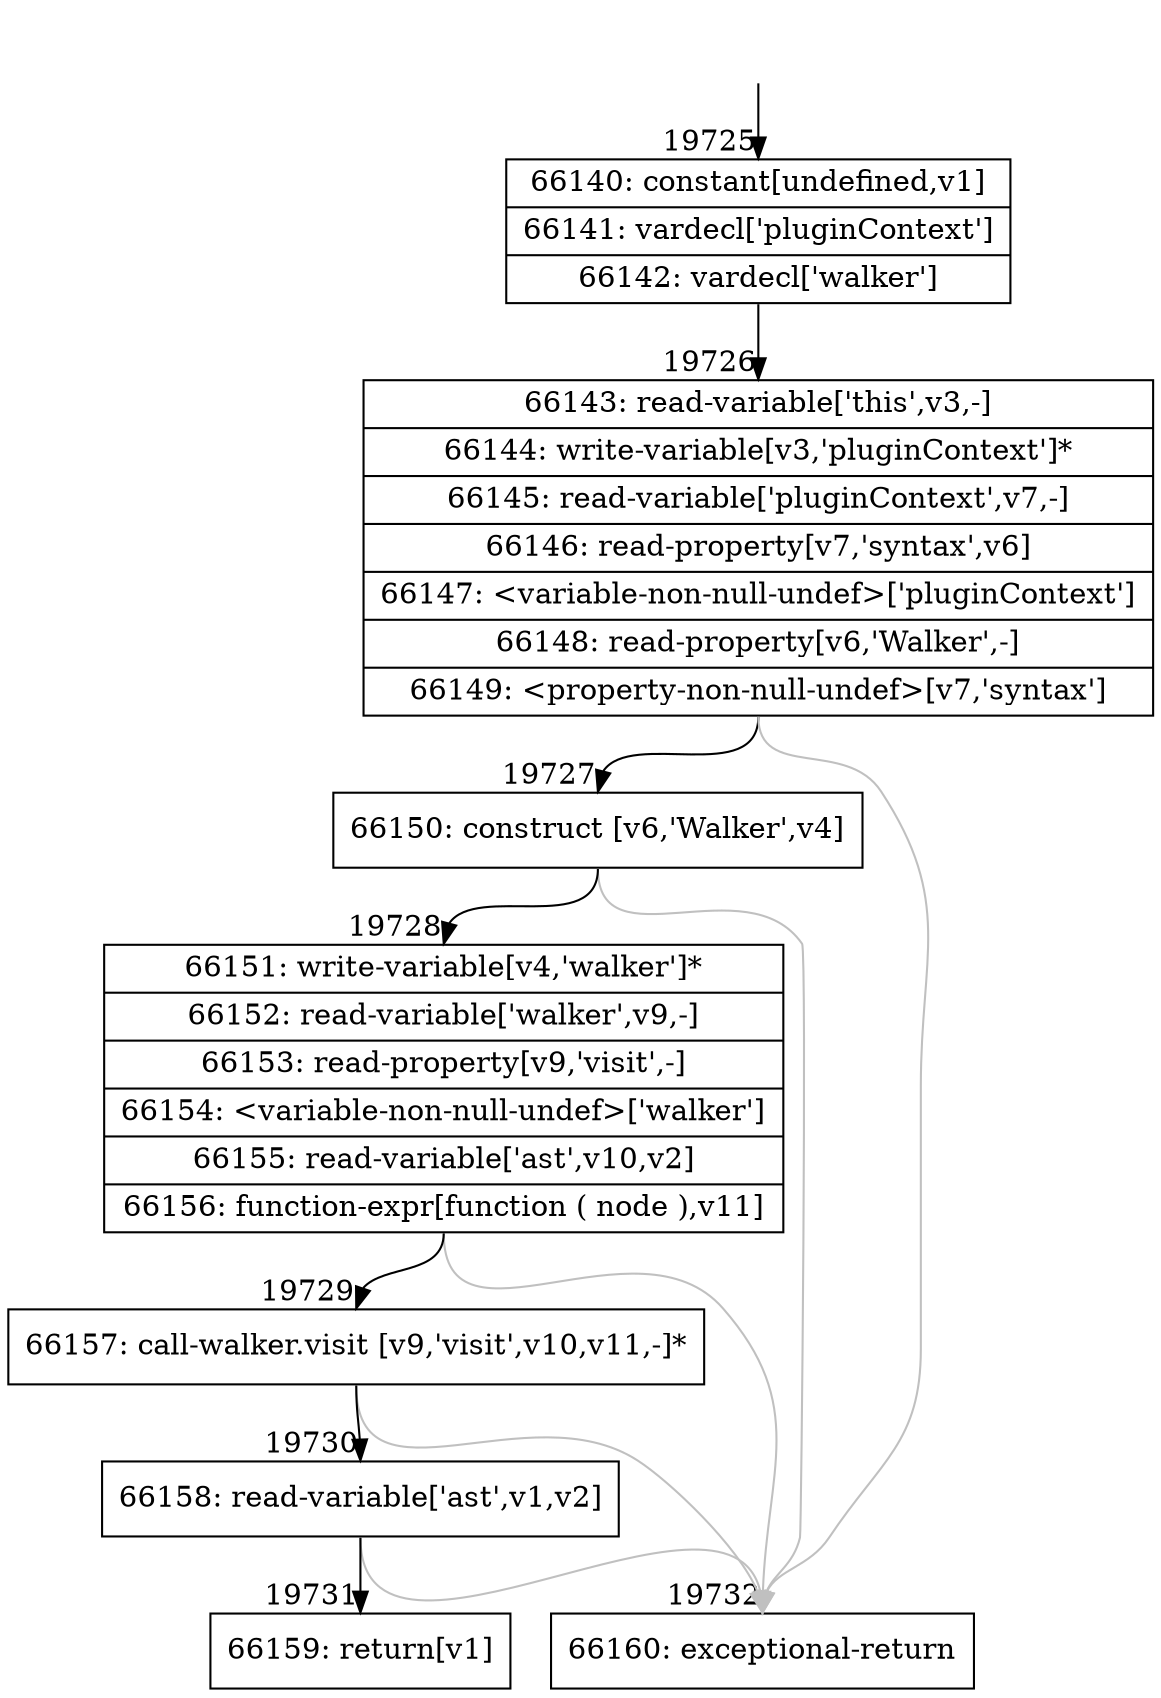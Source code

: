 digraph {
rankdir="TD"
BB_entry1700[shape=none,label=""];
BB_entry1700 -> BB19725 [tailport=s, headport=n, headlabel="    19725"]
BB19725 [shape=record label="{66140: constant[undefined,v1]|66141: vardecl['pluginContext']|66142: vardecl['walker']}" ] 
BB19725 -> BB19726 [tailport=s, headport=n, headlabel="      19726"]
BB19726 [shape=record label="{66143: read-variable['this',v3,-]|66144: write-variable[v3,'pluginContext']*|66145: read-variable['pluginContext',v7,-]|66146: read-property[v7,'syntax',v6]|66147: \<variable-non-null-undef\>['pluginContext']|66148: read-property[v6,'Walker',-]|66149: \<property-non-null-undef\>[v7,'syntax']}" ] 
BB19726 -> BB19727 [tailport=s, headport=n, headlabel="      19727"]
BB19726 -> BB19732 [tailport=s, headport=n, color=gray, headlabel="      19732"]
BB19727 [shape=record label="{66150: construct [v6,'Walker',v4]}" ] 
BB19727 -> BB19728 [tailport=s, headport=n, headlabel="      19728"]
BB19727 -> BB19732 [tailport=s, headport=n, color=gray]
BB19728 [shape=record label="{66151: write-variable[v4,'walker']*|66152: read-variable['walker',v9,-]|66153: read-property[v9,'visit',-]|66154: \<variable-non-null-undef\>['walker']|66155: read-variable['ast',v10,v2]|66156: function-expr[function ( node ),v11]}" ] 
BB19728 -> BB19729 [tailport=s, headport=n, headlabel="      19729"]
BB19728 -> BB19732 [tailport=s, headport=n, color=gray]
BB19729 [shape=record label="{66157: call-walker.visit [v9,'visit',v10,v11,-]*}" ] 
BB19729 -> BB19730 [tailport=s, headport=n, headlabel="      19730"]
BB19729 -> BB19732 [tailport=s, headport=n, color=gray]
BB19730 [shape=record label="{66158: read-variable['ast',v1,v2]}" ] 
BB19730 -> BB19731 [tailport=s, headport=n, headlabel="      19731"]
BB19730 -> BB19732 [tailport=s, headport=n, color=gray]
BB19731 [shape=record label="{66159: return[v1]}" ] 
BB19732 [shape=record label="{66160: exceptional-return}" ] 
//#$~ 36878
}
